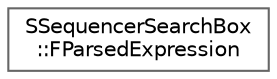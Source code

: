 digraph "Graphical Class Hierarchy"
{
 // INTERACTIVE_SVG=YES
 // LATEX_PDF_SIZE
  bgcolor="transparent";
  edge [fontname=Helvetica,fontsize=10,labelfontname=Helvetica,labelfontsize=10];
  node [fontname=Helvetica,fontsize=10,shape=box,height=0.2,width=0.4];
  rankdir="LR";
  Node0 [id="Node000000",label="SSequencerSearchBox\l::FParsedExpression",height=0.2,width=0.4,color="grey40", fillcolor="white", style="filled",URL="$d7/d4b/structSSequencerSearchBox_1_1FParsedExpression.html",tooltip=" "];
}
